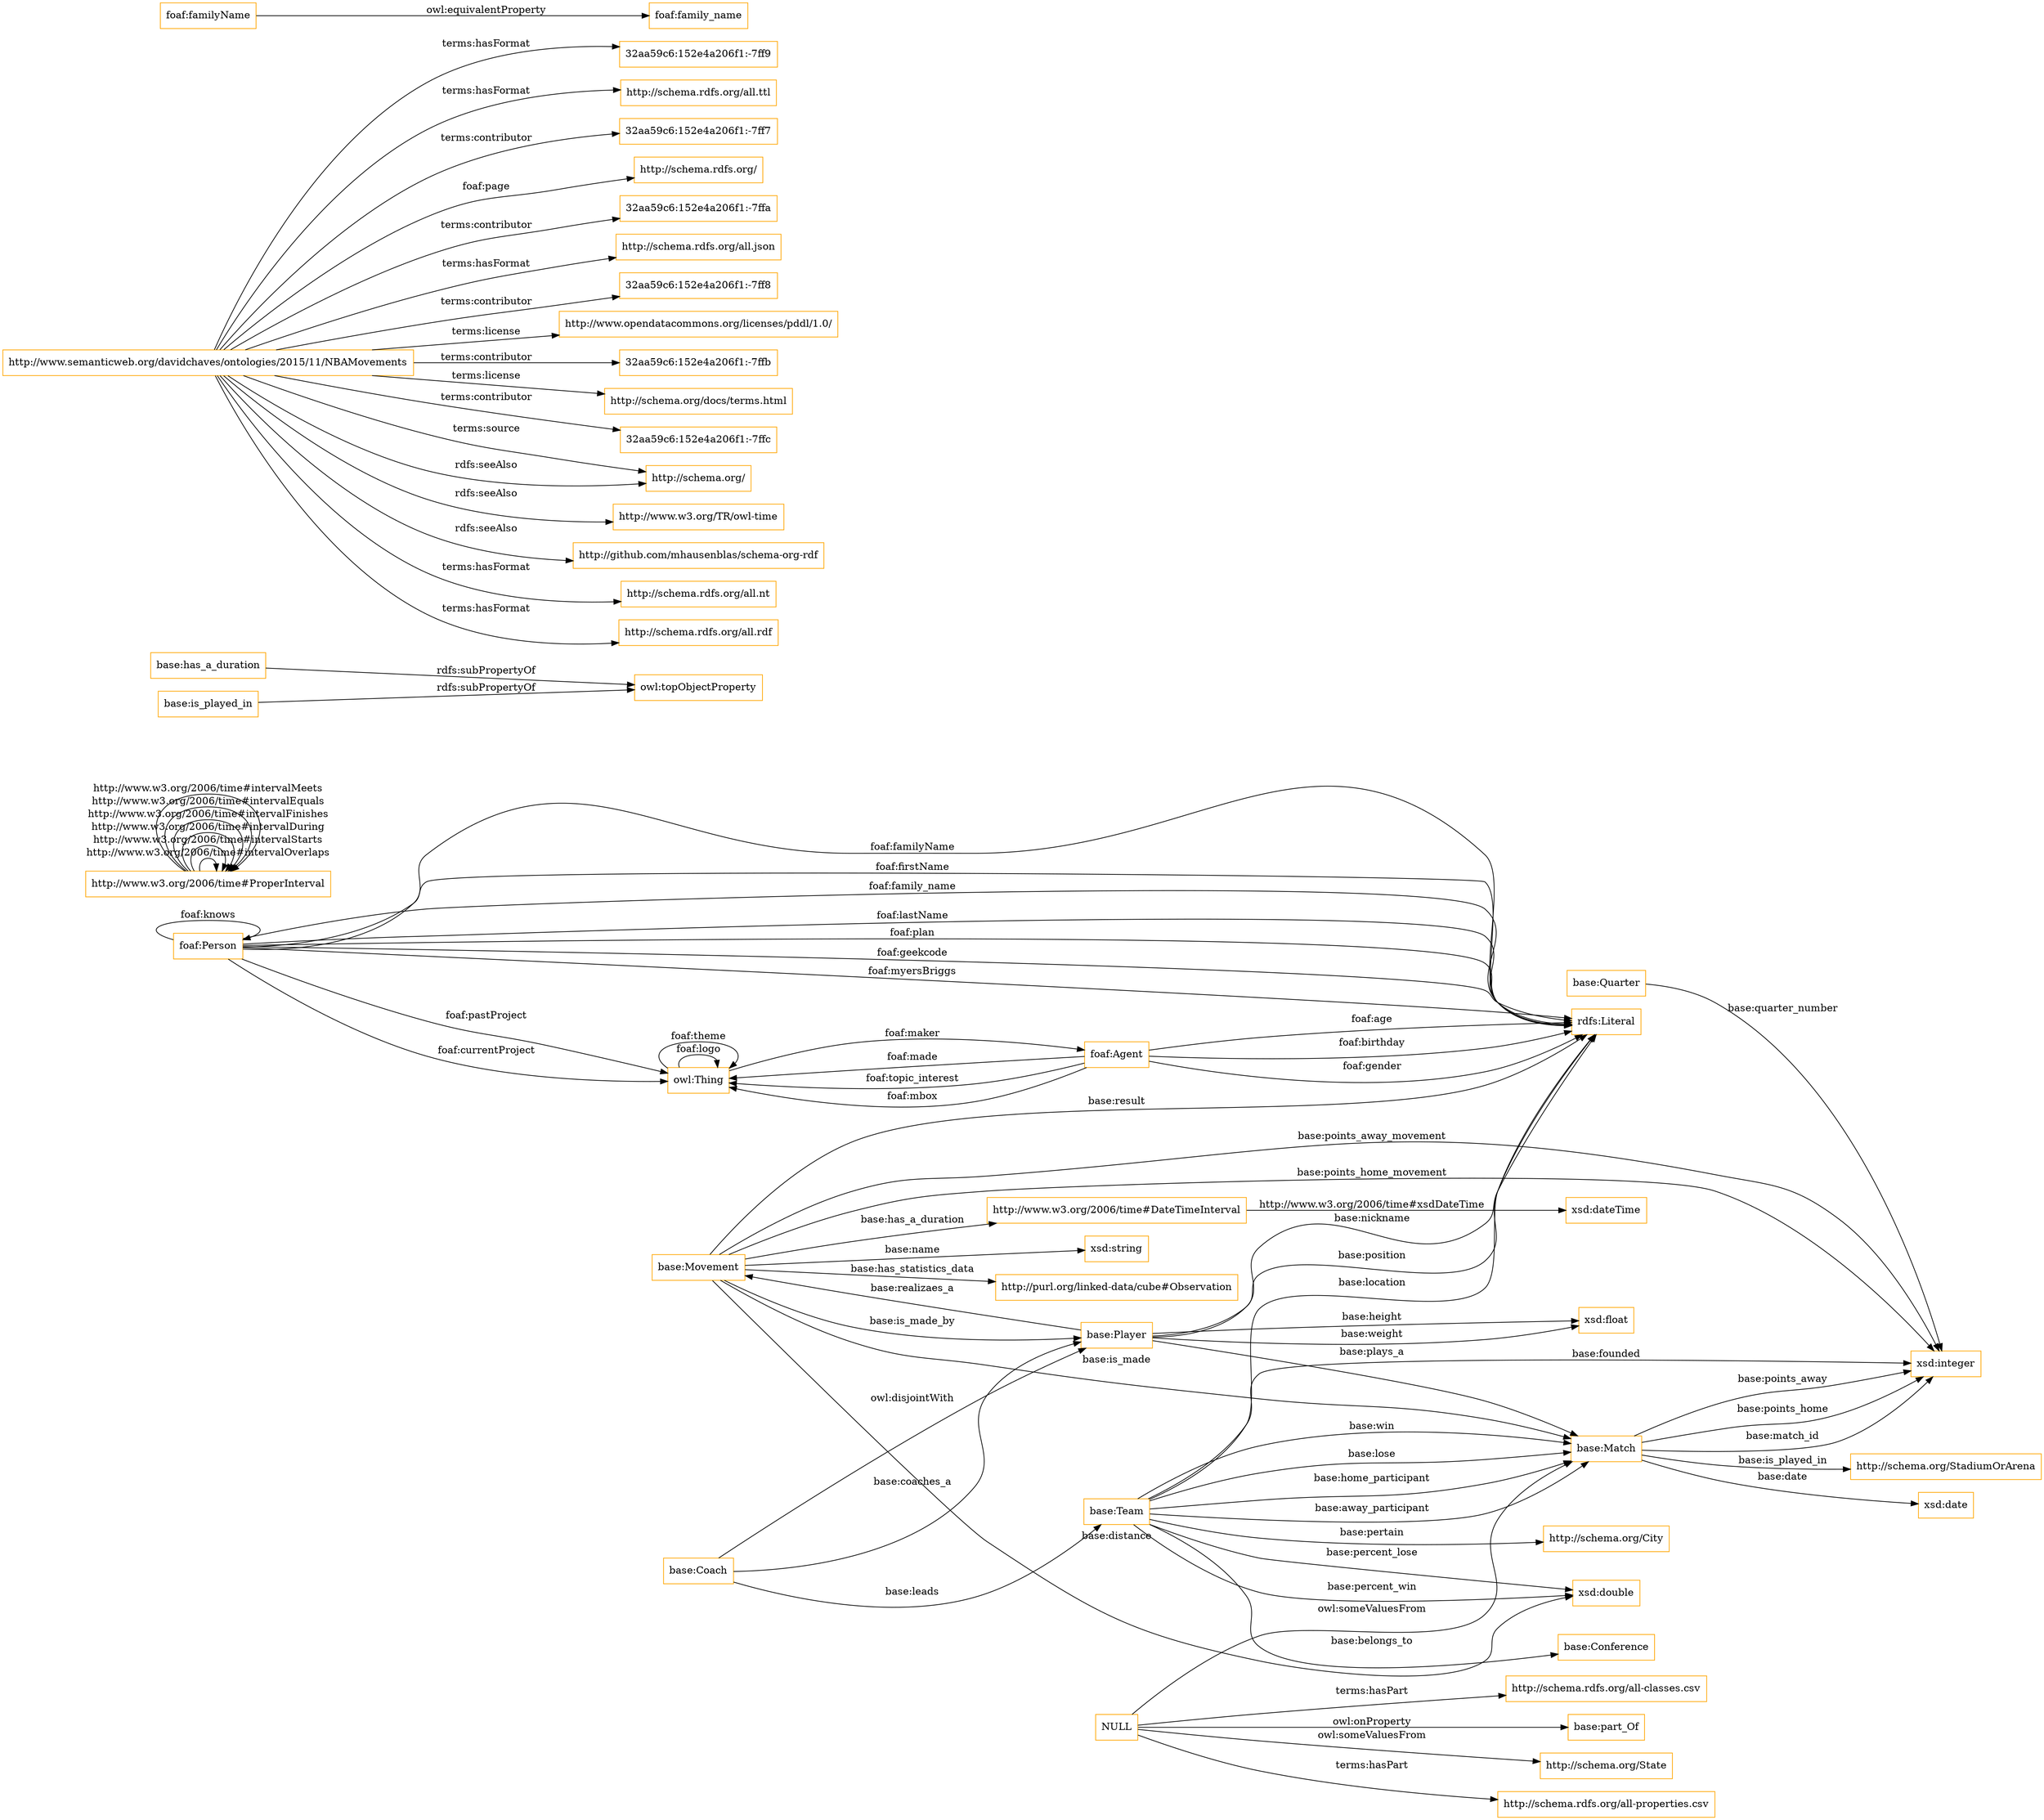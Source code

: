 digraph ar2dtool_diagram { 
rankdir=LR;
size="1501"
node [shape = rectangle, color="orange"]; "http://www.w3.org/2006/time#DateTimeInterval" "base:Team" "base:Coach" "http://www.w3.org/2006/time#ProperInterval" "http://schema.org/State" "http://schema.org/City" "foaf:Person" "base:Player" "base:Quarter" "http://schema.org/StadiumOrArena" "base:Match" "http://purl.org/linked-data/cube#Observation" "base:Movement" "base:Conference" ; /*classes style*/
	"base:Coach" -> "base:Player" [ label = "owl:disjointWith" ];
	"base:has_a_duration" -> "owl:topObjectProperty" [ label = "rdfs:subPropertyOf" ];
	"http://www.semanticweb.org/davidchaves/ontologies/2015/11/NBAMovements" -> "32aa59c6:152e4a206f1:-7ff9" [ label = "terms:hasFormat" ];
	"http://www.semanticweb.org/davidchaves/ontologies/2015/11/NBAMovements" -> "http://schema.rdfs.org/all.ttl" [ label = "terms:hasFormat" ];
	"http://www.semanticweb.org/davidchaves/ontologies/2015/11/NBAMovements" -> "32aa59c6:152e4a206f1:-7ff7" [ label = "terms:contributor" ];
	"http://www.semanticweb.org/davidchaves/ontologies/2015/11/NBAMovements" -> "http://schema.rdfs.org/" [ label = "foaf:page" ];
	"http://www.semanticweb.org/davidchaves/ontologies/2015/11/NBAMovements" -> "32aa59c6:152e4a206f1:-7ffa" [ label = "terms:contributor" ];
	"http://www.semanticweb.org/davidchaves/ontologies/2015/11/NBAMovements" -> "http://schema.rdfs.org/all.json" [ label = "terms:hasFormat" ];
	"http://www.semanticweb.org/davidchaves/ontologies/2015/11/NBAMovements" -> "32aa59c6:152e4a206f1:-7ff8" [ label = "terms:contributor" ];
	"http://www.semanticweb.org/davidchaves/ontologies/2015/11/NBAMovements" -> "http://www.opendatacommons.org/licenses/pddl/1.0/" [ label = "terms:license" ];
	"http://www.semanticweb.org/davidchaves/ontologies/2015/11/NBAMovements" -> "32aa59c6:152e4a206f1:-7ffb" [ label = "terms:contributor" ];
	"http://www.semanticweb.org/davidchaves/ontologies/2015/11/NBAMovements" -> "http://schema.org/docs/terms.html" [ label = "terms:license" ];
	"http://www.semanticweb.org/davidchaves/ontologies/2015/11/NBAMovements" -> "32aa59c6:152e4a206f1:-7ffc" [ label = "terms:contributor" ];
	"http://www.semanticweb.org/davidchaves/ontologies/2015/11/NBAMovements" -> "http://schema.org/" [ label = "terms:source" ];
	"http://www.semanticweb.org/davidchaves/ontologies/2015/11/NBAMovements" -> "http://www.w3.org/TR/owl-time" [ label = "rdfs:seeAlso" ];
	"http://www.semanticweb.org/davidchaves/ontologies/2015/11/NBAMovements" -> "http://schema.org/" [ label = "rdfs:seeAlso" ];
	"http://www.semanticweb.org/davidchaves/ontologies/2015/11/NBAMovements" -> "http://github.com/mhausenblas/schema-org-rdf" [ label = "rdfs:seeAlso" ];
	"http://www.semanticweb.org/davidchaves/ontologies/2015/11/NBAMovements" -> "http://schema.rdfs.org/all.nt" [ label = "terms:hasFormat" ];
	"http://www.semanticweb.org/davidchaves/ontologies/2015/11/NBAMovements" -> "http://schema.rdfs.org/all.rdf" [ label = "terms:hasFormat" ];
	"base:is_played_in" -> "owl:topObjectProperty" [ label = "rdfs:subPropertyOf" ];
	"foaf:familyName" -> "foaf:family_name" [ label = "owl:equivalentProperty" ];
	"NULL" -> "http://schema.rdfs.org/all-properties.csv" [ label = "terms:hasPart" ];
	"NULL" -> "http://schema.rdfs.org/all-classes.csv" [ label = "terms:hasPart" ];
	"NULL" -> "base:Match" [ label = "owl:someValuesFrom" ];
	"NULL" -> "http://schema.org/State" [ label = "owl:someValuesFrom" ];
	"NULL" -> "base:part_Of" [ label = "owl:onProperty" ];
	"base:Team" -> "rdfs:Literal" [ label = "base:location" ];
	"owl:Thing" -> "foaf:Agent" [ label = "foaf:maker" ];
	"base:Player" -> "rdfs:Literal" [ label = "base:nickname" ];
	"base:Player" -> "rdfs:Literal" [ label = "base:position" ];
	"base:Movement" -> "xsd:integer" [ label = "base:points_home_movement" ];
	"http://www.w3.org/2006/time#ProperInterval" -> "http://www.w3.org/2006/time#ProperInterval" [ label = "http://www.w3.org/2006/time#intervalOverlaps" ];
	"owl:Thing" -> "owl:Thing" [ label = "foaf:logo" ];
	"foaf:Agent" -> "owl:Thing" [ label = "foaf:made" ];
	"foaf:Agent" -> "rdfs:Literal" [ label = "foaf:birthday" ];
	"base:Player" -> "base:Movement" [ label = "base:realizaes_a" ];
	"foaf:Person" -> "rdfs:Literal" [ label = "foaf:familyName" ];
	"base:Movement" -> "rdfs:Literal" [ label = "base:result" ];
	"foaf:Person" -> "rdfs:Literal" [ label = "foaf:firstName" ];
	"base:Team" -> "base:Match" [ label = "base:home_participant" ];
	"foaf:Person" -> "owl:Thing" [ label = "foaf:currentProject" ];
	"base:Movement" -> "http://purl.org/linked-data/cube#Observation" [ label = "base:has_statistics_data" ];
	"http://www.w3.org/2006/time#ProperInterval" -> "http://www.w3.org/2006/time#ProperInterval" [ label = "http://www.w3.org/2006/time#intervalStarts" ];
	"http://www.w3.org/2006/time#DateTimeInterval" -> "xsd:dateTime" [ label = "http://www.w3.org/2006/time#xsdDateTime" ];
	"foaf:Agent" -> "owl:Thing" [ label = "foaf:topic_interest" ];
	"base:Movement" -> "http://www.w3.org/2006/time#DateTimeInterval" [ label = "base:has_a_duration" ];
	"foaf:Agent" -> "rdfs:Literal" [ label = "foaf:gender" ];
	"base:Movement" -> "xsd:string" [ label = "base:name" ];
	"base:Match" -> "xsd:integer" [ label = "base:points_away" ];
	"base:Team" -> "base:Match" [ label = "base:away_participant" ];
	"http://www.w3.org/2006/time#ProperInterval" -> "http://www.w3.org/2006/time#ProperInterval" [ label = "http://www.w3.org/2006/time#intervalDuring" ];
	"base:Team" -> "base:Conference" [ label = "base:belongs_to" ];
	"http://www.w3.org/2006/time#ProperInterval" -> "http://www.w3.org/2006/time#ProperInterval" [ label = "http://www.w3.org/2006/time#intervalFinishes" ];
	"base:Coach" -> "base:Player" [ label = "base:coaches_a" ];
	"base:Team" -> "xsd:integer" [ label = "base:founded" ];
	"base:Team" -> "base:Match" [ label = "base:win" ];
	"base:Match" -> "xsd:integer" [ label = "base:points_home" ];
	"base:Team" -> "xsd:double" [ label = "base:percent_win" ];
	"foaf:Person" -> "rdfs:Literal" [ label = "foaf:family_name" ];
	"base:Movement" -> "xsd:double" [ label = "base:distance" ];
	"base:Player" -> "xsd:float" [ label = "base:weight" ];
	"base:Team" -> "base:Match" [ label = "base:lose" ];
	"owl:Thing" -> "owl:Thing" [ label = "foaf:theme" ];
	"base:Match" -> "xsd:date" [ label = "base:date" ];
	"foaf:Agent" -> "rdfs:Literal" [ label = "foaf:age" ];
	"foaf:Agent" -> "owl:Thing" [ label = "foaf:mbox" ];
	"foaf:Person" -> "rdfs:Literal" [ label = "foaf:lastName" ];
	"base:Team" -> "xsd:double" [ label = "base:percent_lose" ];
	"http://www.w3.org/2006/time#ProperInterval" -> "http://www.w3.org/2006/time#ProperInterval" [ label = "http://www.w3.org/2006/time#intervalEquals" ];
	"foaf:Person" -> "owl:Thing" [ label = "foaf:pastProject" ];
	"base:Match" -> "xsd:integer" [ label = "base:match_id" ];
	"base:Movement" -> "base:Player" [ label = "base:is_made_by" ];
	"base:Match" -> "http://schema.org/StadiumOrArena" [ label = "base:is_played_in" ];
	"foaf:Person" -> "foaf:Person" [ label = "foaf:knows" ];
	"base:Player" -> "base:Match" [ label = "base:plays_a" ];
	"foaf:Person" -> "rdfs:Literal" [ label = "foaf:plan" ];
	"foaf:Person" -> "rdfs:Literal" [ label = "foaf:geekcode" ];
	"base:Team" -> "http://schema.org/City" [ label = "base:pertain" ];
	"base:Quarter" -> "xsd:integer" [ label = "base:quarter_number" ];
	"base:Coach" -> "base:Team" [ label = "base:leads" ];
	"base:Movement" -> "base:Match" [ label = "base:is_made" ];
	"http://www.w3.org/2006/time#ProperInterval" -> "http://www.w3.org/2006/time#ProperInterval" [ label = "http://www.w3.org/2006/time#intervalMeets" ];
	"base:Player" -> "xsd:float" [ label = "base:height" ];
	"base:Movement" -> "xsd:integer" [ label = "base:points_away_movement" ];
	"foaf:Person" -> "rdfs:Literal" [ label = "foaf:myersBriggs" ];

}
